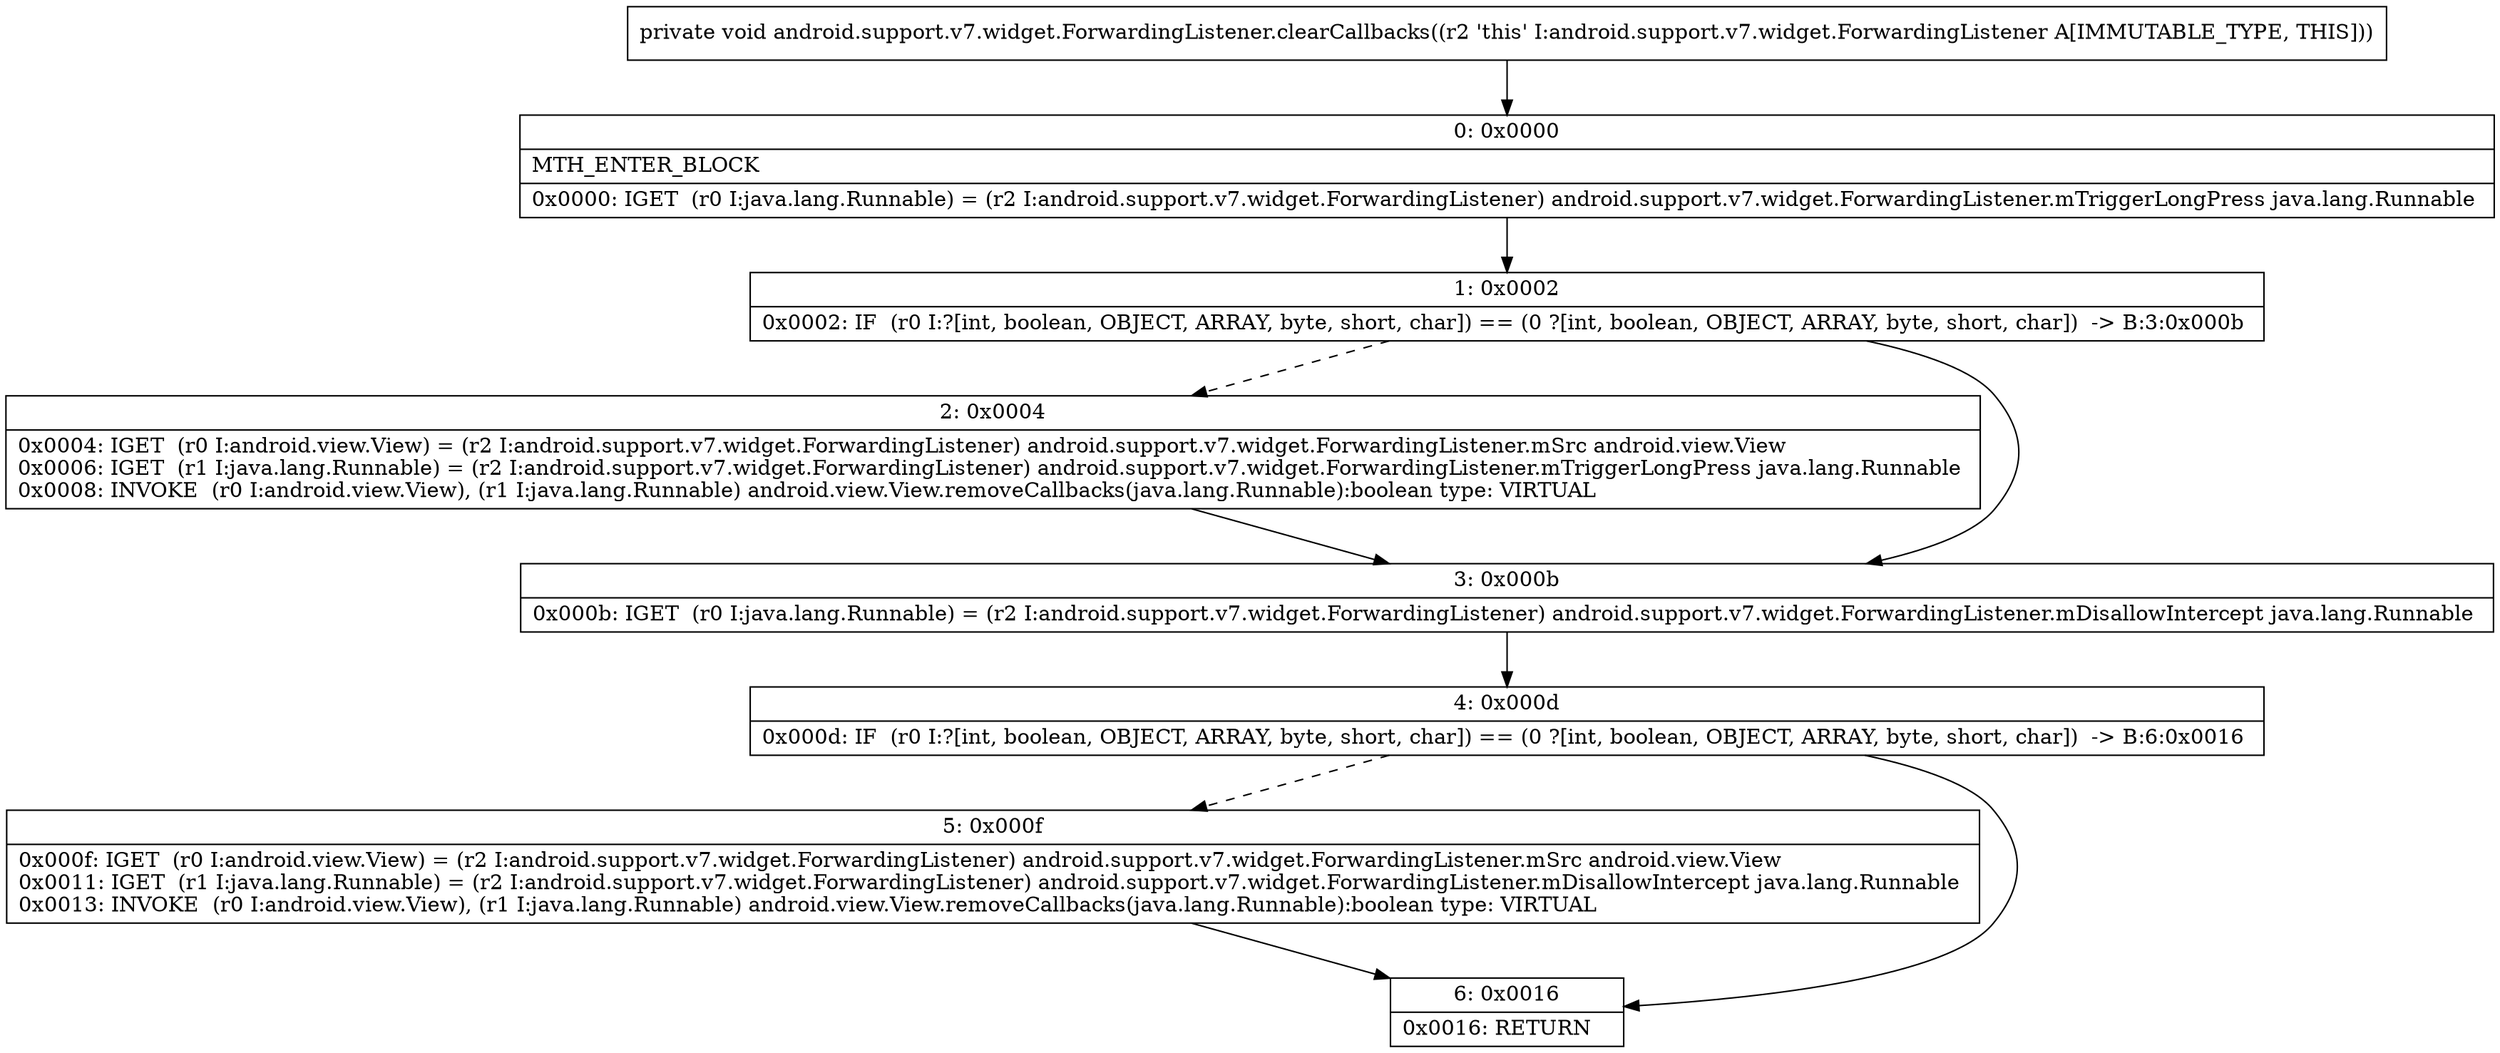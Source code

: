 digraph "CFG forandroid.support.v7.widget.ForwardingListener.clearCallbacks()V" {
Node_0 [shape=record,label="{0\:\ 0x0000|MTH_ENTER_BLOCK\l|0x0000: IGET  (r0 I:java.lang.Runnable) = (r2 I:android.support.v7.widget.ForwardingListener) android.support.v7.widget.ForwardingListener.mTriggerLongPress java.lang.Runnable \l}"];
Node_1 [shape=record,label="{1\:\ 0x0002|0x0002: IF  (r0 I:?[int, boolean, OBJECT, ARRAY, byte, short, char]) == (0 ?[int, boolean, OBJECT, ARRAY, byte, short, char])  \-\> B:3:0x000b \l}"];
Node_2 [shape=record,label="{2\:\ 0x0004|0x0004: IGET  (r0 I:android.view.View) = (r2 I:android.support.v7.widget.ForwardingListener) android.support.v7.widget.ForwardingListener.mSrc android.view.View \l0x0006: IGET  (r1 I:java.lang.Runnable) = (r2 I:android.support.v7.widget.ForwardingListener) android.support.v7.widget.ForwardingListener.mTriggerLongPress java.lang.Runnable \l0x0008: INVOKE  (r0 I:android.view.View), (r1 I:java.lang.Runnable) android.view.View.removeCallbacks(java.lang.Runnable):boolean type: VIRTUAL \l}"];
Node_3 [shape=record,label="{3\:\ 0x000b|0x000b: IGET  (r0 I:java.lang.Runnable) = (r2 I:android.support.v7.widget.ForwardingListener) android.support.v7.widget.ForwardingListener.mDisallowIntercept java.lang.Runnable \l}"];
Node_4 [shape=record,label="{4\:\ 0x000d|0x000d: IF  (r0 I:?[int, boolean, OBJECT, ARRAY, byte, short, char]) == (0 ?[int, boolean, OBJECT, ARRAY, byte, short, char])  \-\> B:6:0x0016 \l}"];
Node_5 [shape=record,label="{5\:\ 0x000f|0x000f: IGET  (r0 I:android.view.View) = (r2 I:android.support.v7.widget.ForwardingListener) android.support.v7.widget.ForwardingListener.mSrc android.view.View \l0x0011: IGET  (r1 I:java.lang.Runnable) = (r2 I:android.support.v7.widget.ForwardingListener) android.support.v7.widget.ForwardingListener.mDisallowIntercept java.lang.Runnable \l0x0013: INVOKE  (r0 I:android.view.View), (r1 I:java.lang.Runnable) android.view.View.removeCallbacks(java.lang.Runnable):boolean type: VIRTUAL \l}"];
Node_6 [shape=record,label="{6\:\ 0x0016|0x0016: RETURN   \l}"];
MethodNode[shape=record,label="{private void android.support.v7.widget.ForwardingListener.clearCallbacks((r2 'this' I:android.support.v7.widget.ForwardingListener A[IMMUTABLE_TYPE, THIS])) }"];
MethodNode -> Node_0;
Node_0 -> Node_1;
Node_1 -> Node_2[style=dashed];
Node_1 -> Node_3;
Node_2 -> Node_3;
Node_3 -> Node_4;
Node_4 -> Node_5[style=dashed];
Node_4 -> Node_6;
Node_5 -> Node_6;
}

